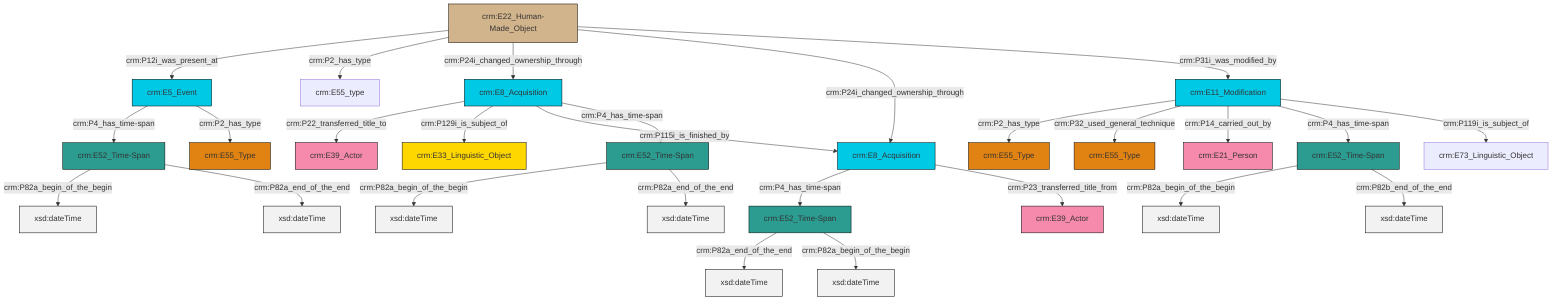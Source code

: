 graph TD
classDef Literal fill:#f2f2f2,stroke:#000000;
classDef CRM_Entity fill:#FFFFFF,stroke:#000000;
classDef Temporal_Entity fill:#00C9E6, stroke:#000000;
classDef Type fill:#E18312, stroke:#000000;
classDef Time-Span fill:#2C9C91, stroke:#000000;
classDef Appellation fill:#FFEB7F, stroke:#000000;
classDef Place fill:#008836, stroke:#000000;
classDef Persistent_Item fill:#B266B2, stroke:#000000;
classDef Conceptual_Object fill:#FFD700, stroke:#000000;
classDef Physical_Thing fill:#D2B48C, stroke:#000000;
classDef Actor fill:#f58aad, stroke:#000000;
classDef PC_Classes fill:#4ce600, stroke:#000000;
classDef Multi fill:#cccccc,stroke:#000000;

0["crm:E52_Time-Span"]:::Time-Span -->|crm:P82a_begin_of_the_begin| 1[xsd:dateTime]:::Literal
2["crm:E5_Event"]:::Temporal_Entity -->|crm:P4_has_time-span| 0["crm:E52_Time-Span"]:::Time-Span
3["crm:E11_Modification"]:::Temporal_Entity -->|crm:P2_has_type| 4["crm:E55_Type"]:::Type
3["crm:E11_Modification"]:::Temporal_Entity -->|crm:P32_used_general_technique| 7["crm:E55_Type"]:::Type
9["crm:E52_Time-Span"]:::Time-Span -->|crm:P82a_end_of_the_end| 10[xsd:dateTime]:::Literal
15["crm:E52_Time-Span"]:::Time-Span -->|crm:P82a_begin_of_the_begin| 16[xsd:dateTime]:::Literal
17["crm:E52_Time-Span"]:::Time-Span -->|crm:P82a_begin_of_the_begin| 18[xsd:dateTime]:::Literal
21["crm:E22_Human-Made_Object"]:::Physical_Thing -->|crm:P12i_was_present_at| 2["crm:E5_Event"]:::Temporal_Entity
0["crm:E52_Time-Span"]:::Time-Span -->|crm:P82a_end_of_the_end| 23[xsd:dateTime]:::Literal
13["crm:E8_Acquisition"]:::Temporal_Entity -->|crm:P22_transferred_title_to| 5["crm:E39_Actor"]:::Actor
3["crm:E11_Modification"]:::Temporal_Entity -->|crm:P14_carried_out_by| 29["crm:E21_Person"]:::Actor
21["crm:E22_Human-Made_Object"]:::Physical_Thing -->|crm:P2_has_type| 30["crm:E55_type"]:::Default
3["crm:E11_Modification"]:::Temporal_Entity -->|crm:P4_has_time-span| 15["crm:E52_Time-Span"]:::Time-Span
17["crm:E52_Time-Span"]:::Time-Span -->|crm:P82a_end_of_the_end| 32[xsd:dateTime]:::Literal
9["crm:E52_Time-Span"]:::Time-Span -->|crm:P82a_begin_of_the_begin| 33[xsd:dateTime]:::Literal
13["crm:E8_Acquisition"]:::Temporal_Entity -->|crm:P129i_is_subject_of| 36["crm:E33_Linguistic_Object"]:::Conceptual_Object
21["crm:E22_Human-Made_Object"]:::Physical_Thing -->|crm:P24i_changed_ownership_through| 13["crm:E8_Acquisition"]:::Temporal_Entity
37["crm:E8_Acquisition"]:::Temporal_Entity -->|crm:P4_has_time-span| 9["crm:E52_Time-Span"]:::Time-Span
3["crm:E11_Modification"]:::Temporal_Entity -->|crm:P119i_is_subject_of| 19["crm:E73_Linguistic_Object"]:::Default
21["crm:E22_Human-Made_Object"]:::Physical_Thing -->|crm:P24i_changed_ownership_through| 37["crm:E8_Acquisition"]:::Temporal_Entity
15["crm:E52_Time-Span"]:::Time-Span -->|crm:P82b_end_of_the_end| 38[xsd:dateTime]:::Literal
13["crm:E8_Acquisition"]:::Temporal_Entity -->|crm:P115i_is_finished_by| 37["crm:E8_Acquisition"]:::Temporal_Entity
13["crm:E8_Acquisition"]:::Temporal_Entity -->|crm:P4_has_time-span| 17["crm:E52_Time-Span"]:::Time-Span
21["crm:E22_Human-Made_Object"]:::Physical_Thing -->|crm:P31i_was_modified_by| 3["crm:E11_Modification"]:::Temporal_Entity
2["crm:E5_Event"]:::Temporal_Entity -->|crm:P2_has_type| 24["crm:E55_Type"]:::Type
37["crm:E8_Acquisition"]:::Temporal_Entity -->|crm:P23_transferred_title_from| 11["crm:E39_Actor"]:::Actor